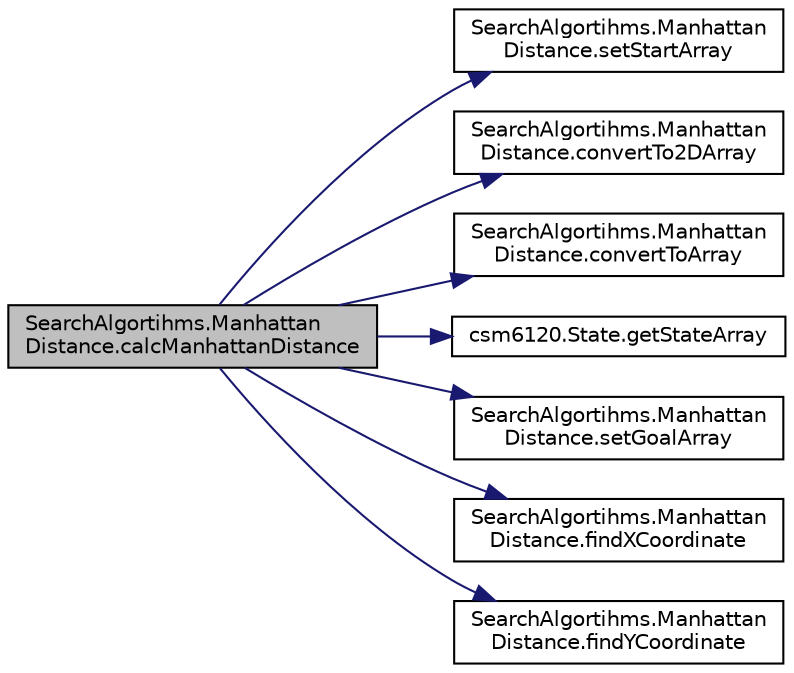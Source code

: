 digraph "SearchAlgortihms.ManhattanDistance.calcManhattanDistance"
{
  edge [fontname="Helvetica",fontsize="10",labelfontname="Helvetica",labelfontsize="10"];
  node [fontname="Helvetica",fontsize="10",shape=record];
  rankdir="LR";
  Node1 [label="SearchAlgortihms.Manhattan\lDistance.calcManhattanDistance",height=0.2,width=0.4,color="black", fillcolor="grey75", style="filled", fontcolor="black"];
  Node1 -> Node2 [color="midnightblue",fontsize="10",style="solid"];
  Node2 [label="SearchAlgortihms.Manhattan\lDistance.setStartArray",height=0.2,width=0.4,color="black", fillcolor="white", style="filled",URL="$class_search_algortihms_1_1_manhattan_distance.html#ad937950cbb34d9374b4b5d035a0f9ff0"];
  Node1 -> Node3 [color="midnightblue",fontsize="10",style="solid"];
  Node3 [label="SearchAlgortihms.Manhattan\lDistance.convertTo2DArray",height=0.2,width=0.4,color="black", fillcolor="white", style="filled",URL="$class_search_algortihms_1_1_manhattan_distance.html#a433af74b952ebb6fded7e294265b1e88"];
  Node1 -> Node4 [color="midnightblue",fontsize="10",style="solid"];
  Node4 [label="SearchAlgortihms.Manhattan\lDistance.convertToArray",height=0.2,width=0.4,color="black", fillcolor="white", style="filled",URL="$class_search_algortihms_1_1_manhattan_distance.html#aec46890fa97c895ebf9b9be5baf9f4c5"];
  Node1 -> Node5 [color="midnightblue",fontsize="10",style="solid"];
  Node5 [label="csm6120.State.getStateArray",height=0.2,width=0.4,color="black", fillcolor="white", style="filled",URL="$classcsm6120_1_1_state.html#a82e3a3984a1f6ab214335c0f149941f2"];
  Node1 -> Node6 [color="midnightblue",fontsize="10",style="solid"];
  Node6 [label="SearchAlgortihms.Manhattan\lDistance.setGoalArray",height=0.2,width=0.4,color="black", fillcolor="white", style="filled",URL="$class_search_algortihms_1_1_manhattan_distance.html#a0d376cf7668966a4c9405ef37ccfce4c"];
  Node1 -> Node7 [color="midnightblue",fontsize="10",style="solid"];
  Node7 [label="SearchAlgortihms.Manhattan\lDistance.findXCoordinate",height=0.2,width=0.4,color="black", fillcolor="white", style="filled",URL="$class_search_algortihms_1_1_manhattan_distance.html#a96f23fef39dd60da31657aea54d27517"];
  Node1 -> Node8 [color="midnightblue",fontsize="10",style="solid"];
  Node8 [label="SearchAlgortihms.Manhattan\lDistance.findYCoordinate",height=0.2,width=0.4,color="black", fillcolor="white", style="filled",URL="$class_search_algortihms_1_1_manhattan_distance.html#a5a162a81cea4992607eb07789bd9233b"];
}
